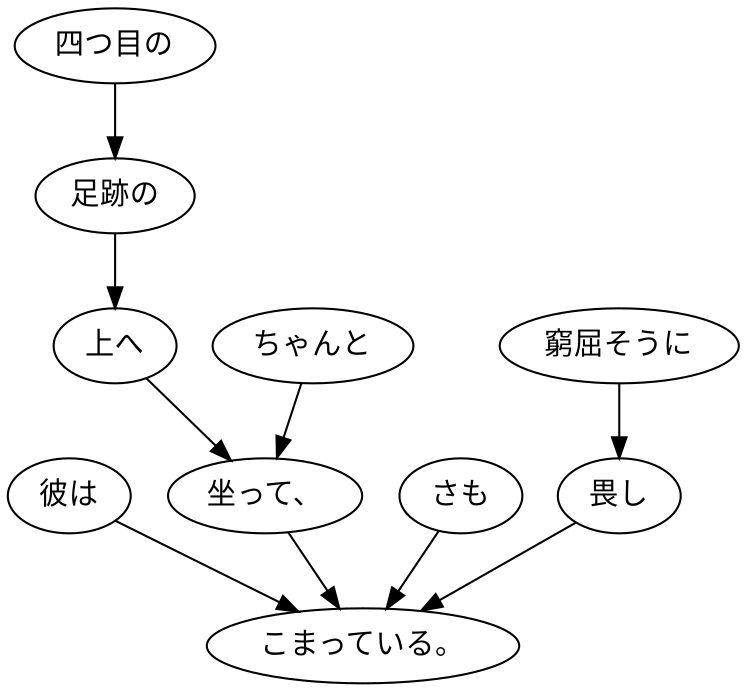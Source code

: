 digraph graph7177 {
	node0 [label="彼は"];
	node1 [label="四つ目の"];
	node2 [label="足跡の"];
	node3 [label="上へ"];
	node4 [label="ちゃんと"];
	node5 [label="坐って、"];
	node6 [label="さも"];
	node7 [label="窮屈そうに"];
	node8 [label="畏し"];
	node9 [label="こまっている。"];
	node0 -> node9;
	node1 -> node2;
	node2 -> node3;
	node3 -> node5;
	node4 -> node5;
	node5 -> node9;
	node6 -> node9;
	node7 -> node8;
	node8 -> node9;
}
